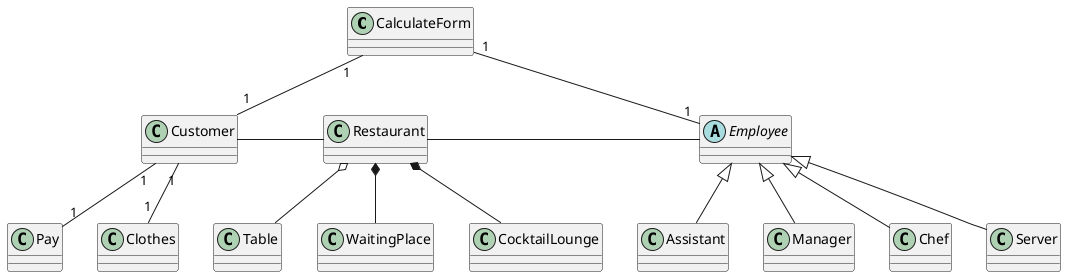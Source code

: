 @startuml

CalculateForm "1" -- "1" Customer
CalculateForm "1" -- "1" Employee
Customer - Restaurant
Restaurant *-- WaitingPlace
Restaurant *-- CocktailLounge
Restaurant o-- Table
Restaurant - Employee
Customer "1" -- "1" Clothes
Customer "1" -- "1" Pay
Employee <|-- Server
Employee <|-- Assistant
Employee <|-- Manager
Employee <|-- Chef

abstract class Employee

@enduml